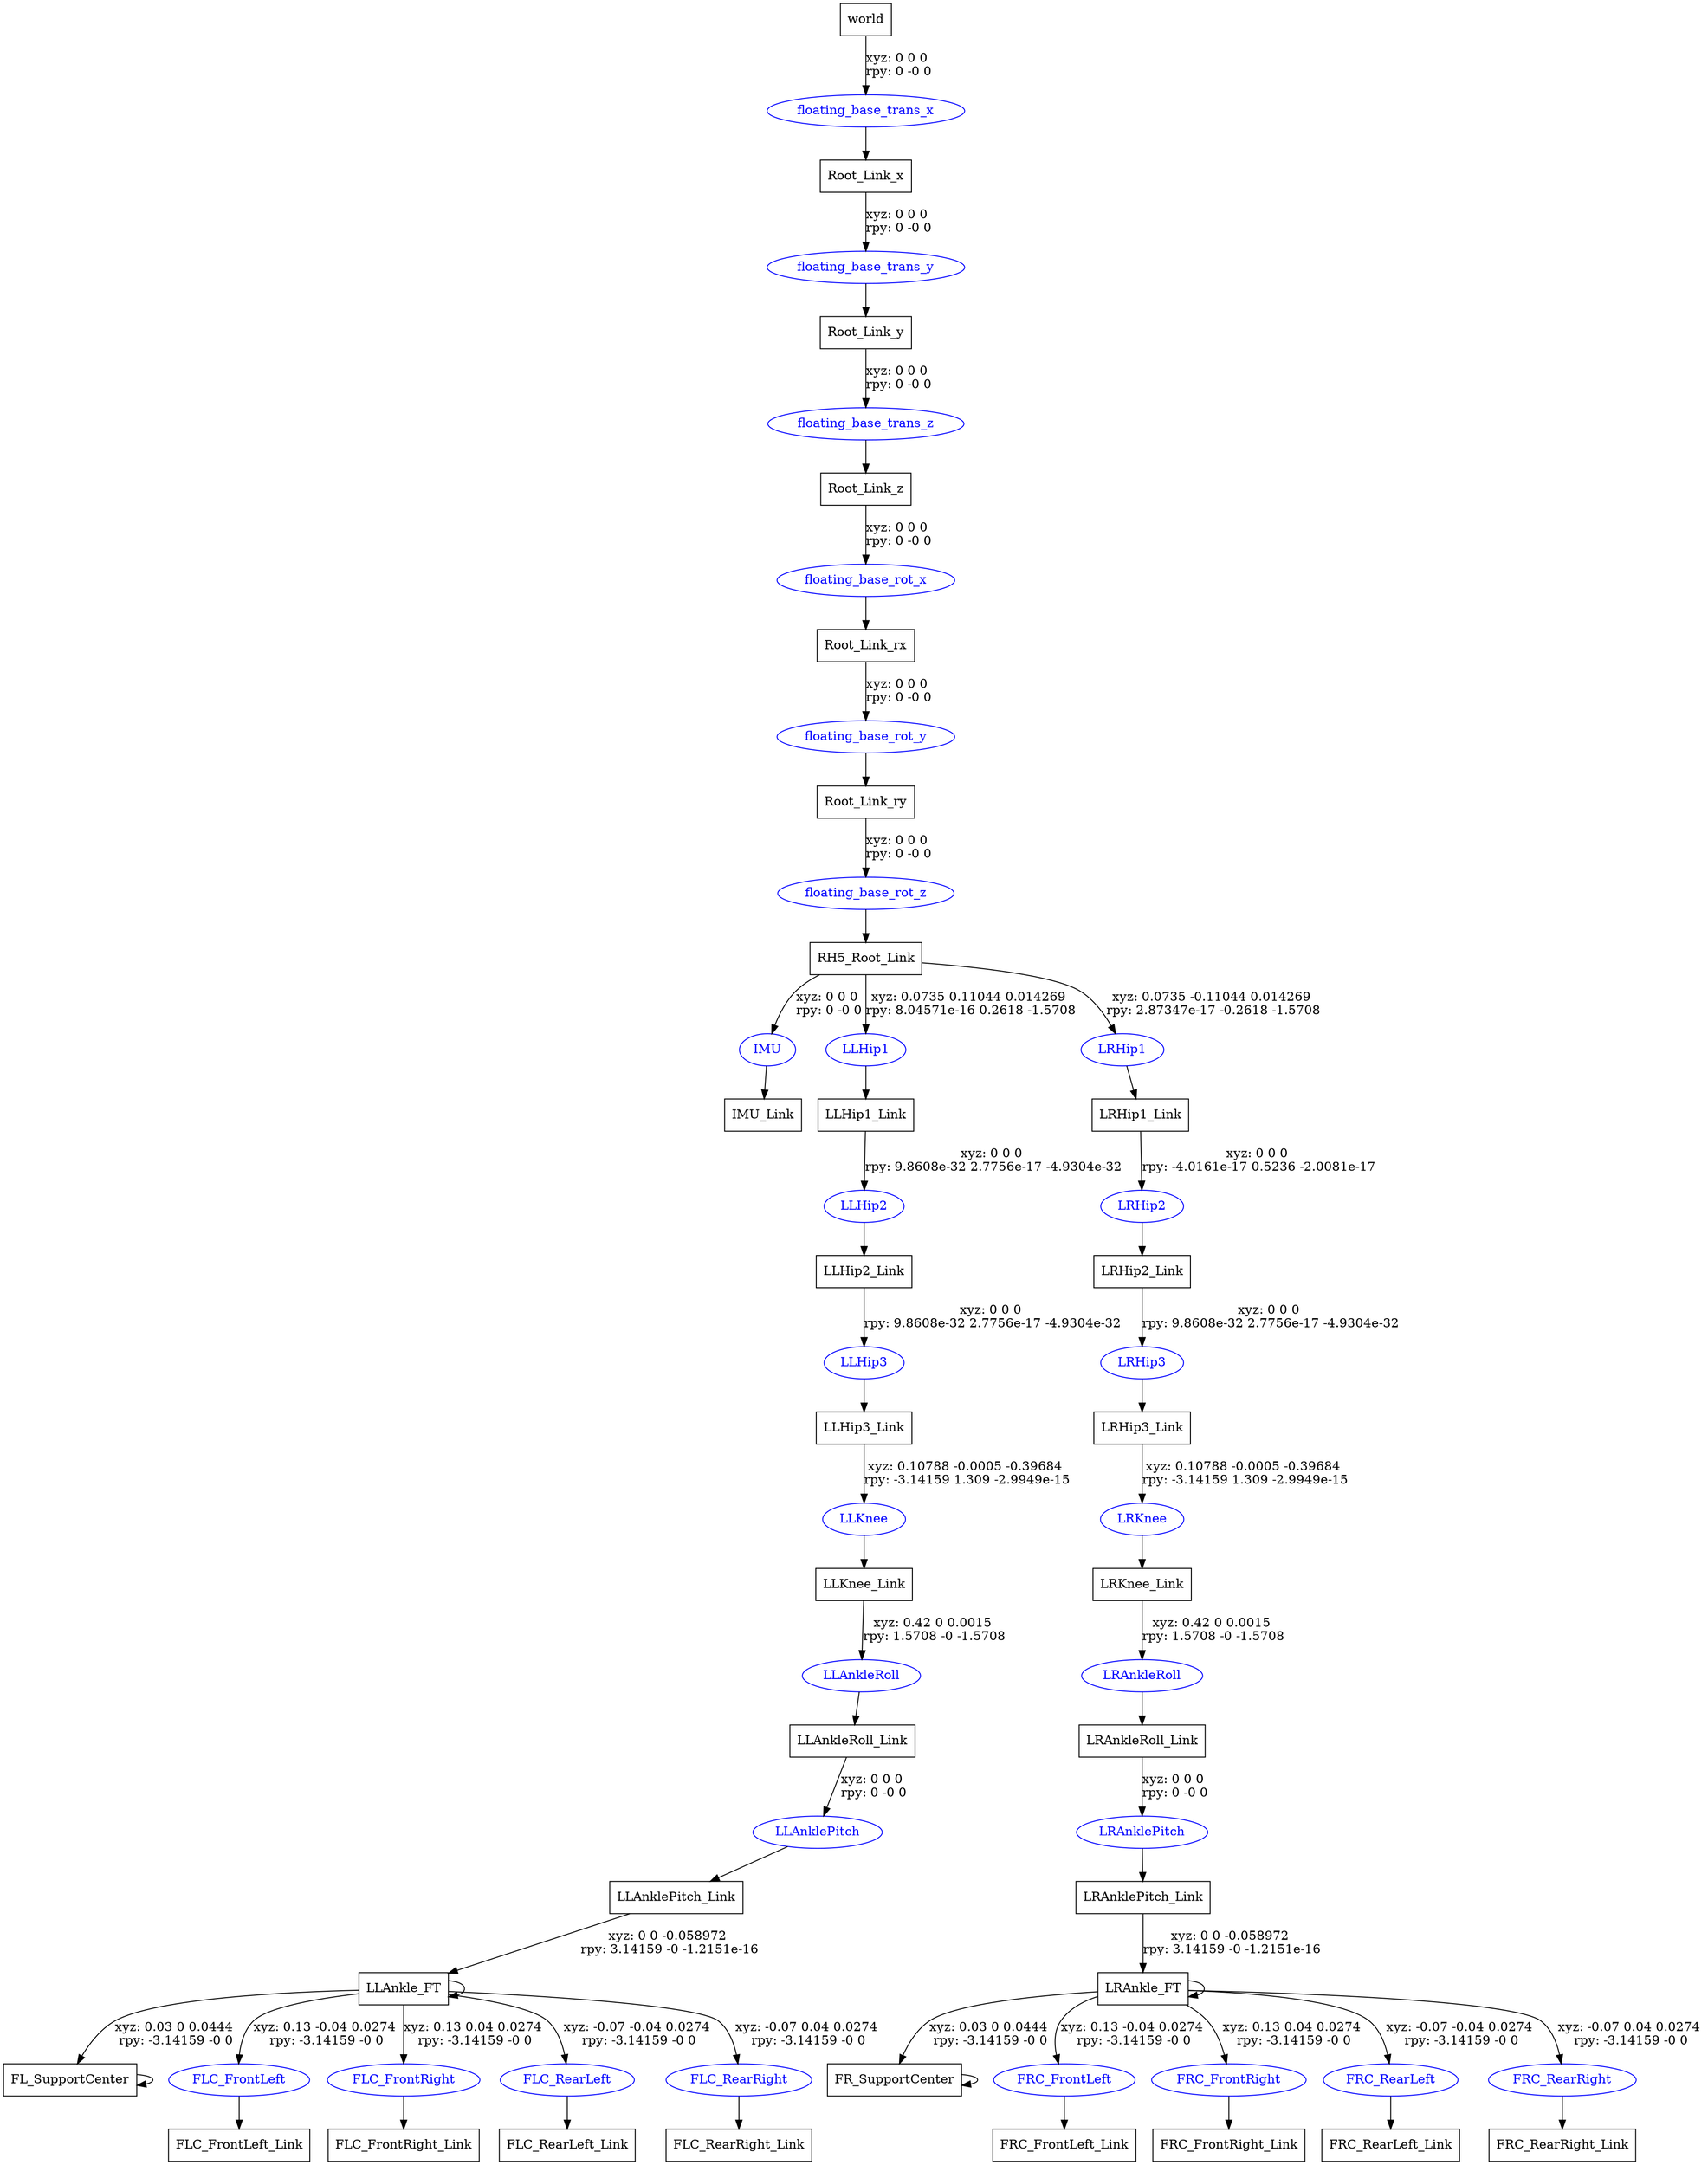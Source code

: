 digraph G {
node [shape=box];
"world" [label="world"];
"Root_Link_x" [label="Root_Link_x"];
"Root_Link_y" [label="Root_Link_y"];
"Root_Link_z" [label="Root_Link_z"];
"Root_Link_rx" [label="Root_Link_rx"];
"Root_Link_ry" [label="Root_Link_ry"];
"RH5_Root_Link" [label="RH5_Root_Link"];
"IMU_Link" [label="IMU_Link"];
"LLHip1_Link" [label="LLHip1_Link"];
"LLHip2_Link" [label="LLHip2_Link"];
"LLHip3_Link" [label="LLHip3_Link"];
"LLKnee_Link" [label="LLKnee_Link"];
"LLAnkleRoll_Link" [label="LLAnkleRoll_Link"];
"LLAnklePitch_Link" [label="LLAnklePitch_Link"];
"LLAnkle_FT" [label="LLAnkle_FT"];
"FLC_FrontLeft_Link" [label="FLC_FrontLeft_Link"];
"FLC_FrontRight_Link" [label="FLC_FrontRight_Link"];
"FLC_RearLeft_Link" [label="FLC_RearLeft_Link"];
"FLC_RearRight_Link" [label="FLC_RearRight_Link"];
"FL_SupportCenter" [label="FL_SupportCenter"];
"LRHip1_Link" [label="LRHip1_Link"];
"LRHip2_Link" [label="LRHip2_Link"];
"LRHip3_Link" [label="LRHip3_Link"];
"LRKnee_Link" [label="LRKnee_Link"];
"LRAnkleRoll_Link" [label="LRAnkleRoll_Link"];
"LRAnklePitch_Link" [label="LRAnklePitch_Link"];
"LRAnkle_FT" [label="LRAnkle_FT"];
"FRC_FrontLeft_Link" [label="FRC_FrontLeft_Link"];
"FRC_FrontRight_Link" [label="FRC_FrontRight_Link"];
"FRC_RearLeft_Link" [label="FRC_RearLeft_Link"];
"FRC_RearRight_Link" [label="FRC_RearRight_Link"];
"FR_SupportCenter" [label="FR_SupportCenter"];
node [shape=ellipse, color=blue, fontcolor=blue];
"world" -> "floating_base_trans_x" [label="xyz: 0 0 0 \nrpy: 0 -0 0"]
"floating_base_trans_x" -> "Root_Link_x"
"Root_Link_x" -> "floating_base_trans_y" [label="xyz: 0 0 0 \nrpy: 0 -0 0"]
"floating_base_trans_y" -> "Root_Link_y"
"Root_Link_y" -> "floating_base_trans_z" [label="xyz: 0 0 0 \nrpy: 0 -0 0"]
"floating_base_trans_z" -> "Root_Link_z"
"Root_Link_z" -> "floating_base_rot_x" [label="xyz: 0 0 0 \nrpy: 0 -0 0"]
"floating_base_rot_x" -> "Root_Link_rx"
"Root_Link_rx" -> "floating_base_rot_y" [label="xyz: 0 0 0 \nrpy: 0 -0 0"]
"floating_base_rot_y" -> "Root_Link_ry"
"Root_Link_ry" -> "floating_base_rot_z" [label="xyz: 0 0 0 \nrpy: 0 -0 0"]
"floating_base_rot_z" -> "RH5_Root_Link"
"RH5_Root_Link" -> "IMU" [label="xyz: 0 0 0 \nrpy: 0 -0 0"]
"IMU" -> "IMU_Link"
"RH5_Root_Link" -> "LLHip1" [label="xyz: 0.0735 0.11044 0.014269 \nrpy: 8.04571e-16 0.2618 -1.5708"]
"LLHip1" -> "LLHip1_Link"
"LLHip1_Link" -> "LLHip2" [label="xyz: 0 0 0 \nrpy: 9.8608e-32 2.7756e-17 -4.9304e-32"]
"LLHip2" -> "LLHip2_Link"
"LLHip2_Link" -> "LLHip3" [label="xyz: 0 0 0 \nrpy: 9.8608e-32 2.7756e-17 -4.9304e-32"]
"LLHip3" -> "LLHip3_Link"
"LLHip3_Link" -> "LLKnee" [label="xyz: 0.10788 -0.0005 -0.39684 \nrpy: -3.14159 1.309 -2.9949e-15"]
"LLKnee" -> "LLKnee_Link"
"LLKnee_Link" -> "LLAnkleRoll" [label="xyz: 0.42 0 0.0015 \nrpy: 1.5708 -0 -1.5708"]
"LLAnkleRoll" -> "LLAnkleRoll_Link"
"LLAnkleRoll_Link" -> "LLAnklePitch" [label="xyz: 0 0 0 \nrpy: 0 -0 0"]
"LLAnklePitch" -> "LLAnklePitch_Link"
"LLAnklePitch_Link" -> "LLAnkle_FT" [label="xyz: 0 0 -0.058972 \nrpy: 3.14159 -0 -1.2151e-16"]
"LLAnkle_FT" -> "LLAnkle_FT"
"LLAnkle_FT" -> "FLC_FrontLeft" [label="xyz: 0.13 -0.04 0.0274 \nrpy: -3.14159 -0 0"]
"FLC_FrontLeft" -> "FLC_FrontLeft_Link"
"LLAnkle_FT" -> "FLC_FrontRight" [label="xyz: 0.13 0.04 0.0274 \nrpy: -3.14159 -0 0"]
"FLC_FrontRight" -> "FLC_FrontRight_Link"
"LLAnkle_FT" -> "FLC_RearLeft" [label="xyz: -0.07 -0.04 0.0274 \nrpy: -3.14159 -0 0"]
"FLC_RearLeft" -> "FLC_RearLeft_Link"
"LLAnkle_FT" -> "FLC_RearRight" [label="xyz: -0.07 0.04 0.0274 \nrpy: -3.14159 -0 0"]
"FLC_RearRight" -> "FLC_RearRight_Link"
"LLAnkle_FT" -> "FL_SupportCenter" [label="xyz: 0.03 0 0.0444 \nrpy: -3.14159 -0 0"]
"FL_SupportCenter" -> "FL_SupportCenter"
"RH5_Root_Link" -> "LRHip1" [label="xyz: 0.0735 -0.11044 0.014269 \nrpy: 2.87347e-17 -0.2618 -1.5708"]
"LRHip1" -> "LRHip1_Link"
"LRHip1_Link" -> "LRHip2" [label="xyz: 0 0 0 \nrpy: -4.0161e-17 0.5236 -2.0081e-17"]
"LRHip2" -> "LRHip2_Link"
"LRHip2_Link" -> "LRHip3" [label="xyz: 0 0 0 \nrpy: 9.8608e-32 2.7756e-17 -4.9304e-32"]
"LRHip3" -> "LRHip3_Link"
"LRHip3_Link" -> "LRKnee" [label="xyz: 0.10788 -0.0005 -0.39684 \nrpy: -3.14159 1.309 -2.9949e-15"]
"LRKnee" -> "LRKnee_Link"
"LRKnee_Link" -> "LRAnkleRoll" [label="xyz: 0.42 0 0.0015 \nrpy: 1.5708 -0 -1.5708"]
"LRAnkleRoll" -> "LRAnkleRoll_Link"
"LRAnkleRoll_Link" -> "LRAnklePitch" [label="xyz: 0 0 0 \nrpy: 0 -0 0"]
"LRAnklePitch" -> "LRAnklePitch_Link"
"LRAnklePitch_Link" -> "LRAnkle_FT" [label="xyz: 0 0 -0.058972 \nrpy: 3.14159 -0 -1.2151e-16"]
"LRAnkle_FT" -> "LRAnkle_FT"
"LRAnkle_FT" -> "FRC_FrontLeft" [label="xyz: 0.13 -0.04 0.0274 \nrpy: -3.14159 -0 0"]
"FRC_FrontLeft" -> "FRC_FrontLeft_Link"
"LRAnkle_FT" -> "FRC_FrontRight" [label="xyz: 0.13 0.04 0.0274 \nrpy: -3.14159 -0 0"]
"FRC_FrontRight" -> "FRC_FrontRight_Link"
"LRAnkle_FT" -> "FRC_RearLeft" [label="xyz: -0.07 -0.04 0.0274 \nrpy: -3.14159 -0 0"]
"FRC_RearLeft" -> "FRC_RearLeft_Link"
"LRAnkle_FT" -> "FRC_RearRight" [label="xyz: -0.07 0.04 0.0274 \nrpy: -3.14159 -0 0"]
"FRC_RearRight" -> "FRC_RearRight_Link"
"LRAnkle_FT" -> "FR_SupportCenter" [label="xyz: 0.03 0 0.0444 \nrpy: -3.14159 -0 0"]
"FR_SupportCenter" -> "FR_SupportCenter"
}
